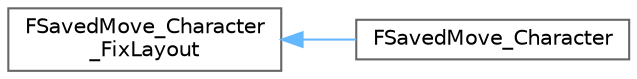 digraph "Graphical Class Hierarchy"
{
 // INTERACTIVE_SVG=YES
 // LATEX_PDF_SIZE
  bgcolor="transparent";
  edge [fontname=Helvetica,fontsize=10,labelfontname=Helvetica,labelfontsize=10];
  node [fontname=Helvetica,fontsize=10,shape=box,height=0.2,width=0.4];
  rankdir="LR";
  Node0 [id="Node000000",label="FSavedMove_Character\l_FixLayout",height=0.2,width=0.4,color="grey40", fillcolor="white", style="filled",URL="$d8/d0e/classFSavedMove__Character__FixLayout.html",tooltip=" "];
  Node0 -> Node1 [id="edge4775_Node000000_Node000001",dir="back",color="steelblue1",style="solid",tooltip=" "];
  Node1 [id="Node000001",label="FSavedMove_Character",height=0.2,width=0.4,color="grey40", fillcolor="white", style="filled",URL="$d7/deb/classFSavedMove__Character.html",tooltip="FSavedMove_Character represents a saved move on the client that has been sent to the server and might..."];
}
